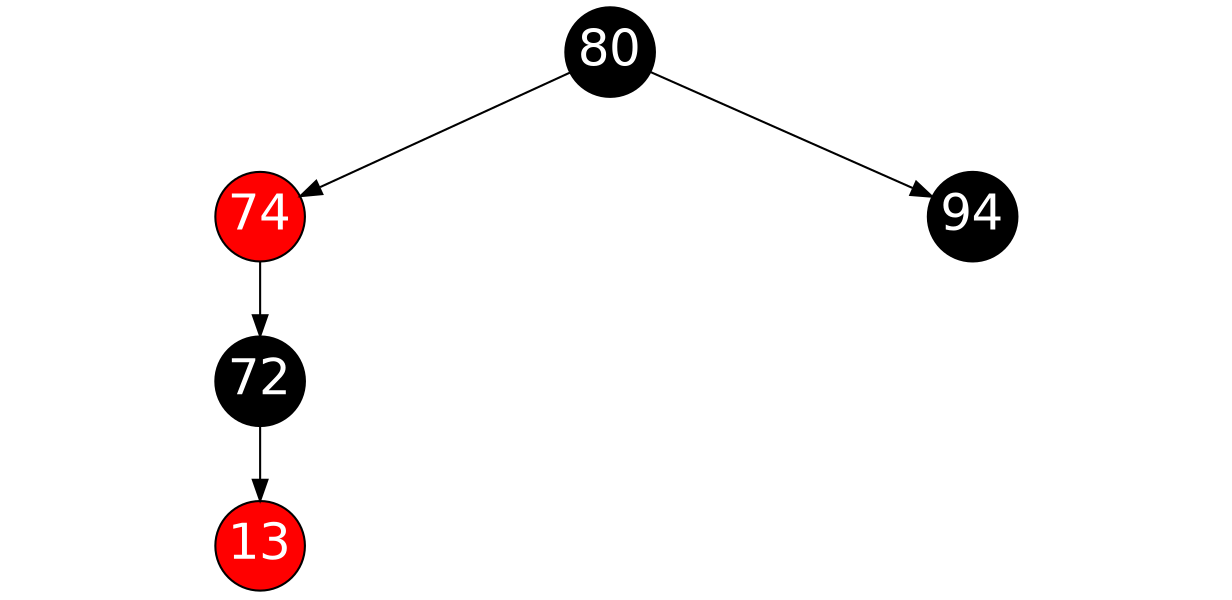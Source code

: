 digraph G {
	graph [ratio=.48];
	node [style=filled, color=black, shape=circle, width=.6 
		fontname=Helvetica, fontweight=bold, fontcolor=white, 
		fontsize=24, fixedsize=true];
	

  13, 72, 74, 94;

  13, 74	
	[fillcolor=red];

72 -> 13; 
74 -> 72; 
80 -> 74; 
80 -> 94; 

}